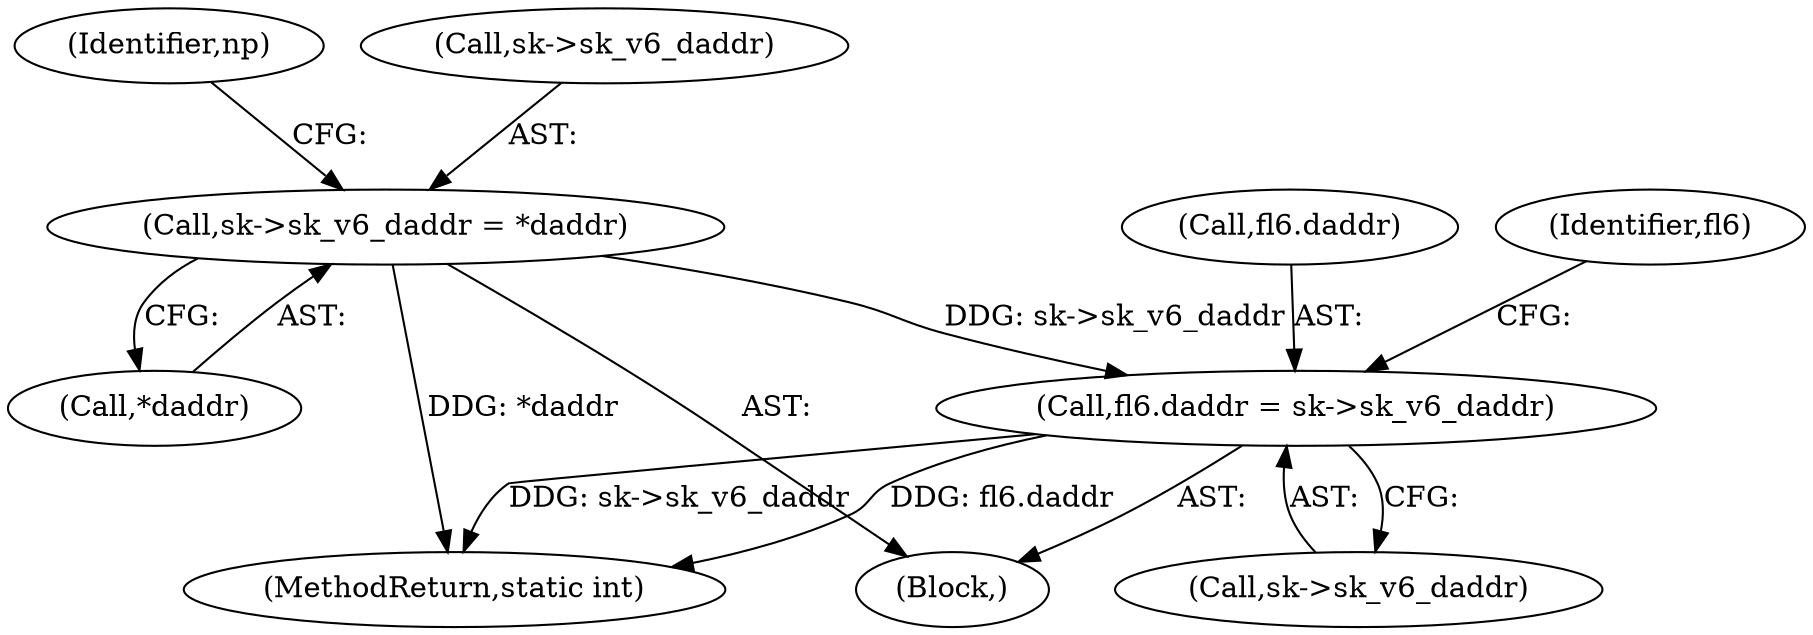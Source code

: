 digraph "0_linux_45f6fad84cc305103b28d73482b344d7f5b76f39_4@pointer" {
"1000443" [label="(Call,fl6.daddr = sk->sk_v6_daddr)"];
"1000416" [label="(Call,sk->sk_v6_daddr = *daddr)"];
"1000424" [label="(Identifier,np)"];
"1000417" [label="(Call,sk->sk_v6_daddr)"];
"1000452" [label="(Identifier,fl6)"];
"1000444" [label="(Call,fl6.daddr)"];
"1000108" [label="(Block,)"];
"1000420" [label="(Call,*daddr)"];
"1000597" [label="(MethodReturn,static int)"];
"1000416" [label="(Call,sk->sk_v6_daddr = *daddr)"];
"1000443" [label="(Call,fl6.daddr = sk->sk_v6_daddr)"];
"1000447" [label="(Call,sk->sk_v6_daddr)"];
"1000443" -> "1000108"  [label="AST: "];
"1000443" -> "1000447"  [label="CFG: "];
"1000444" -> "1000443"  [label="AST: "];
"1000447" -> "1000443"  [label="AST: "];
"1000452" -> "1000443"  [label="CFG: "];
"1000443" -> "1000597"  [label="DDG: sk->sk_v6_daddr"];
"1000443" -> "1000597"  [label="DDG: fl6.daddr"];
"1000416" -> "1000443"  [label="DDG: sk->sk_v6_daddr"];
"1000416" -> "1000108"  [label="AST: "];
"1000416" -> "1000420"  [label="CFG: "];
"1000417" -> "1000416"  [label="AST: "];
"1000420" -> "1000416"  [label="AST: "];
"1000424" -> "1000416"  [label="CFG: "];
"1000416" -> "1000597"  [label="DDG: *daddr"];
}
